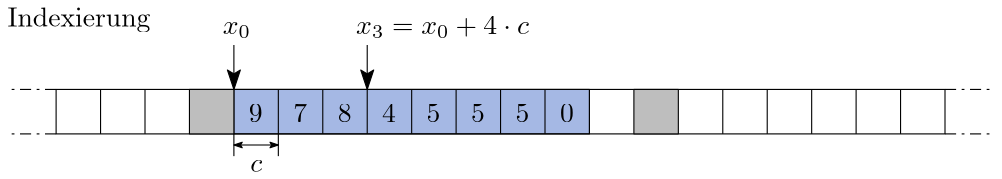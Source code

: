 <?xml version="1.0"?>
<!DOCTYPE ipe SYSTEM "ipe.dtd">
<ipe version="70218" creator="Ipe 7.2.24">
<info created="D:20220705165209" modified="D:20230902213750"/>
<ipestyle name="basic">
<symbol name="arrow/arc(spx)">
<path stroke="sym-stroke" fill="sym-stroke" pen="sym-pen">
0 0 m
-1 0.333 l
-1 -0.333 l
h
</path>
</symbol>
<symbol name="arrow/farc(spx)">
<path stroke="sym-stroke" fill="white" pen="sym-pen">
0 0 m
-1 0.333 l
-1 -0.333 l
h
</path>
</symbol>
<symbol name="arrow/ptarc(spx)">
<path stroke="sym-stroke" fill="sym-stroke" pen="sym-pen">
0 0 m
-1 0.333 l
-0.8 0 l
-1 -0.333 l
h
</path>
</symbol>
<symbol name="arrow/fptarc(spx)">
<path stroke="sym-stroke" fill="white" pen="sym-pen">
0 0 m
-1 0.333 l
-0.8 0 l
-1 -0.333 l
h
</path>
</symbol>
<symbol name="mark/circle(sx)" transformations="translations">
<path fill="sym-stroke">
0.6 0 0 0.6 0 0 e
0.4 0 0 0.4 0 0 e
</path>
</symbol>
<symbol name="mark/disk(sx)" transformations="translations">
<path fill="sym-stroke">
0.6 0 0 0.6 0 0 e
</path>
</symbol>
<symbol name="mark/fdisk(sfx)" transformations="translations">
<group>
<path fill="sym-fill">
0.5 0 0 0.5 0 0 e
</path>
<path fill="sym-stroke" fillrule="eofill">
0.6 0 0 0.6 0 0 e
0.4 0 0 0.4 0 0 e
</path>
</group>
</symbol>
<symbol name="mark/box(sx)" transformations="translations">
<path fill="sym-stroke" fillrule="eofill">
-0.6 -0.6 m
0.6 -0.6 l
0.6 0.6 l
-0.6 0.6 l
h
-0.4 -0.4 m
0.4 -0.4 l
0.4 0.4 l
-0.4 0.4 l
h
</path>
</symbol>
<symbol name="mark/square(sx)" transformations="translations">
<path fill="sym-stroke">
-0.6 -0.6 m
0.6 -0.6 l
0.6 0.6 l
-0.6 0.6 l
h
</path>
</symbol>
<symbol name="mark/fsquare(sfx)" transformations="translations">
<group>
<path fill="sym-fill">
-0.5 -0.5 m
0.5 -0.5 l
0.5 0.5 l
-0.5 0.5 l
h
</path>
<path fill="sym-stroke" fillrule="eofill">
-0.6 -0.6 m
0.6 -0.6 l
0.6 0.6 l
-0.6 0.6 l
h
-0.4 -0.4 m
0.4 -0.4 l
0.4 0.4 l
-0.4 0.4 l
h
</path>
</group>
</symbol>
<symbol name="mark/cross(sx)" transformations="translations">
<group>
<path fill="sym-stroke">
-0.43 -0.57 m
0.57 0.43 l
0.43 0.57 l
-0.57 -0.43 l
h
</path>
<path fill="sym-stroke">
-0.43 0.57 m
0.57 -0.43 l
0.43 -0.57 l
-0.57 0.43 l
h
</path>
</group>
</symbol>
<symbol name="arrow/fnormal(spx)">
<path stroke="sym-stroke" fill="white" pen="sym-pen">
0 0 m
-1 0.333 l
-1 -0.333 l
h
</path>
</symbol>
<symbol name="arrow/pointed(spx)">
<path stroke="sym-stroke" fill="sym-stroke" pen="sym-pen">
0 0 m
-1 0.333 l
-0.8 0 l
-1 -0.333 l
h
</path>
</symbol>
<symbol name="arrow/fpointed(spx)">
<path stroke="sym-stroke" fill="white" pen="sym-pen">
0 0 m
-1 0.333 l
-0.8 0 l
-1 -0.333 l
h
</path>
</symbol>
<symbol name="arrow/linear(spx)">
<path stroke="sym-stroke" pen="sym-pen">
-1 0.333 m
0 0 l
-1 -0.333 l
</path>
</symbol>
<symbol name="arrow/fdouble(spx)">
<path stroke="sym-stroke" fill="white" pen="sym-pen">
0 0 m
-1 0.333 l
-1 -0.333 l
h
-1 0 m
-2 0.333 l
-2 -0.333 l
h
</path>
</symbol>
<symbol name="arrow/double(spx)">
<path stroke="sym-stroke" fill="sym-stroke" pen="sym-pen">
0 0 m
-1 0.333 l
-1 -0.333 l
h
-1 0 m
-2 0.333 l
-2 -0.333 l
h
</path>
</symbol>
<anglesize name="22.5 deg" value="22.5"/>
<anglesize name="30 deg" value="30"/>
<anglesize name="45 deg" value="45"/>
<anglesize name="60 deg" value="60"/>
<anglesize name="90 deg" value="90"/>
<arrowsize name="large" value="10"/>
<arrowsize name="small" value="5"/>
<arrowsize name="tiny" value="3"/>
<color name="blue" value="0 0 1"/>
<color name="brown" value="0.647 0.165 0.165"/>
<color name="darkblue" value="0 0 0.545"/>
<color name="darkcyan" value="0 0.545 0.545"/>
<color name="darkgray" value="0.663"/>
<color name="darkgreen" value="0 0.392 0"/>
<color name="darkmagenta" value="0.545 0 0.545"/>
<color name="darkorange" value="1 0.549 0"/>
<color name="darkred" value="0.545 0 0"/>
<color name="gold" value="1 0.843 0"/>
<color name="gray" value="0.745"/>
<color name="green" value="0 1 0"/>
<color name="lightblue" value="0.678 0.847 0.902"/>
<color name="lightcyan" value="0.878 1 1"/>
<color name="lightgray" value="0.827"/>
<color name="lightgreen" value="0.565 0.933 0.565"/>
<color name="lightyellow" value="1 1 0.878"/>
<color name="navy" value="0 0 0.502"/>
<color name="orange" value="1 0.647 0"/>
<color name="pink" value="1 0.753 0.796"/>
<color name="purple" value="0.627 0.125 0.941"/>
<color name="red" value="1 0 0"/>
<color name="sbblue" value="0.298 0.447 0.79"/>
<color name="sbgreen" value="0.333 0.658 0.407"/>
<color name="sborange" value="0.866 0.517 0.321"/>
<color name="sbpurple" value="0.505 0.447 0.698"/>
<color name="sbred" value="0.768 0.305 0.321"/>
<color name="seagreen" value="0.18 0.545 0.341"/>
<color name="turquoise" value="0.251 0.878 0.816"/>
<color name="verydarkgray" value="0.4"/>
<color name="violet" value="0.933 0.51 0.933"/>
<color name="yellow" value="1 1 0"/>
<dashstyle name="dash dot dotted" value="[4 2 1 2 1 2] 0"/>
<dashstyle name="dash dotted" value="[4 2 1 2] 0"/>
<dashstyle name="dashed" value="[4] 0"/>
<dashstyle name="dotted" value="[1 3] 0"/>
<gridsize name="10 pts (~3.5 mm)" value="10"/>
<gridsize name="14 pts (~5 mm)" value="14"/>
<gridsize name="16 pts (~6 mm)" value="16"/>
<gridsize name="20 pts (~7 mm)" value="20"/>
<gridsize name="28 pts (~10 mm)" value="28"/>
<gridsize name="32 pts (~12 mm)" value="32"/>
<gridsize name="4 pts" value="4"/>
<gridsize name="56 pts (~20 mm)" value="56"/>
<gridsize name="8 pts (~3 mm)" value="8"/>
<opacity name="10%" value="0.1"/>
<opacity name="30%" value="0.3"/>
<opacity name="50%" value="0.5"/>
<opacity name="75%" value="0.75"/>
<pen name="fat" value="1.2"/>
<pen name="heavier" value="0.8"/>
<pen name="ultrafat" value="2"/>
<symbolsize name="large" value="5"/>
<symbolsize name="small" value="2"/>
<symbolsize name="tiny" value="1.1"/>
<textsize name="Huge" value="\Huge"/>
<textsize name="LARGE" value="\LARGE"/>
<textsize name="Large" value="\Large"/>
<textsize name="footnote" value="\footnotesize"/>
<textsize name="huge" value="\huge"/>
<textsize name="large" value="\large"/>
<textsize name="small" value="\small"/>
<textsize name="tiny" value="\tiny"/>
<textstyle name="center" begin="\begin{center}" end="\end{center}"/>
<textstyle name="item" begin="\begin{itemize}\item{}" end="\end{itemize}"/>
<textstyle name="itemize" begin="\begin{itemize}" end="\end{itemize}"/>
<tiling name="falling" angle="-60" step="4" width="1"/>
<tiling name="rising" angle="30" step="4" width="1"/>
</ipestyle>
<page>
<layer name="alpha"/>
<view layers="alpha" active="alpha"/>
<path layer="alpha" fill="white">
76 816 m
76 752 l
436 752 l
436 816 l
h
</path>
<path stroke="black" fill="sbblue" opacity="50%" stroke-opacity="opaque">
160 784 m
160 768 l
288 768 l
288 784 l
h
</path>
<path stroke="black">
96 784 m
96 768 l
416 768 l
416 784 l
h
</path>
<path stroke="black">
112 784 m
112 768 l
</path>
<path stroke="black">
128 784 m
128 768 l
</path>
<path matrix="1 0 0 1 32 0" stroke="black">
144 784 m
144 768 l
</path>
<path matrix="1 0 0 1 48 0" stroke="black">
144 784 m
144 768 l
</path>
<path matrix="1 0 0 1 64 0" stroke="black">
144 784 m
144 768 l
</path>
<path matrix="1 0 0 1 80 0" stroke="black">
144 784 m
144 768 l
</path>
<path matrix="1 0 0 1 96 0" stroke="black">
144 784 m
144 768 l
</path>
<path matrix="1 0 0 1 112 0" stroke="black">
144 784 m
144 768 l
</path>
<path matrix="1 0 0 1 128 0" stroke="black">
144 784 m
144 768 l
</path>
<path matrix="1 0 0 1 144 0" stroke="black">
144 784 m
144 768 l
</path>
<path matrix="1 0 0 1 192 0" stroke="black">
144 784 m
144 768 l
</path>
<path matrix="1 0 0 1 208 0" stroke="black">
144 784 m
144 768 l
</path>
<path matrix="1 0 0 1 224 0" stroke="black">
144 784 m
144 768 l
</path>
<path matrix="1 0 0 1 240 0" stroke="black">
144 784 m
144 768 l
</path>
<path matrix="1 0 0 1 256 0" stroke="black">
144 784 m
144 768 l
</path>
<text matrix="1 0 0 1 -2.64493 -3.76787" transformations="translations" pos="168 776" stroke="black" type="label" width="4.981" height="6.42" depth="0" valign="baseline">9</text>
<text matrix="1 0 0 1 13.3551 -3.76787" transformations="translations" pos="168 776" stroke="black" type="label" width="4.981" height="6.42" depth="0" valign="baseline">7</text>
<text matrix="1 0 0 1 29.3551 -3.76787" transformations="translations" pos="168 776" stroke="black" type="label" width="4.981" height="6.42" depth="0" valign="baseline">8</text>
<text matrix="1 0 0 1 45.3551 -3.76787" transformations="translations" pos="168 776" stroke="black" type="label" width="4.981" height="6.42" depth="0" valign="baseline">4</text>
<text matrix="1 0 0 1 61.3551 -3.76787" transformations="translations" pos="168 776" stroke="black" type="label" width="4.981" height="6.42" depth="0" valign="baseline">5</text>
<text matrix="1 0 0 1 77.3551 -3.76787" transformations="translations" pos="168 776" stroke="black" type="label" width="4.981" height="6.42" depth="0" valign="baseline">5</text>
<text matrix="1 0 0 1 93.3551 -3.76787" transformations="translations" pos="168 776" stroke="black" type="label" width="4.981" height="6.42" depth="0" valign="baseline">5</text>
<text matrix="1 0 0 1 109.355 -3.76787" transformations="translations" pos="168 776" stroke="black" type="label" width="4.981" height="6.42" depth="0" valign="baseline">0</text>
<path stroke="black" fill="gray">
304 784 m
304 768 l
320 768 l
320 784 l
h
</path>
<path stroke="black" dash="dash dotted">
96 784 m
80 784 l
</path>
<path stroke="black" dash="dash dotted">
96 768 m
80 768 l
</path>
<path stroke="black" dash="dash dotted">
416 784 m
432 784 l
</path>
<path stroke="black" dash="dash dotted">
416 768 m
432 768 l
</path>
<path matrix="1 0 0 1 -160 0" stroke="black" fill="gray">
304 784 m
304 768 l
320 768 l
320 784 l
h
</path>
<text matrix="1 0 0 1 -81.5202 -1.31414" transformations="translations" pos="160 808" stroke="black" type="label" width="51.501" height="6.926" depth="1.93" valign="baseline">Indexierung</text>
<path stroke="black" fill="sbblue" pen="0.4" arrow="ptarc/normal">
160 800 m
160 784 l
</path>
<text matrix="1 0 0 1 -4 -4" transformations="translations" pos="160 808" stroke="black" type="label" width="10.163" height="4.294" depth="1.49" valign="baseline" style="math">x_0</text>
<path matrix="1 0 0 1 48 0" stroke="black" fill="sbblue" pen="0.4" arrow="ptarc/normal">
160 800 m
160 784 l
</path>
<text matrix="1 0 0 1 44 -4" transformations="translations" pos="160 808" stroke="black" type="label" width="62.274" height="6.425" depth="1.49" valign="baseline" style="math">x_3 = x_0 + 4 \cdot c</text>
<path stroke="black" fill="sbblue" pen="0.4">
160 768 m
160 760 l
</path>
<path stroke="black" fill="sbblue" pen="0.4">
176 768 m
176 760 l
</path>
<path stroke="black" fill="sbblue" pen="0.4" arrow="ptarc/tiny" rarrow="ptarc/tiny">
160 764 m
176 764 l
</path>
<text matrix="1 0 0 1 -2.08743 -5.65203" transformations="translations" pos="168 760" stroke="black" type="label" width="4.311" height="4.289" depth="0" valign="baseline" style="math">c</text>
</page>
</ipe>
